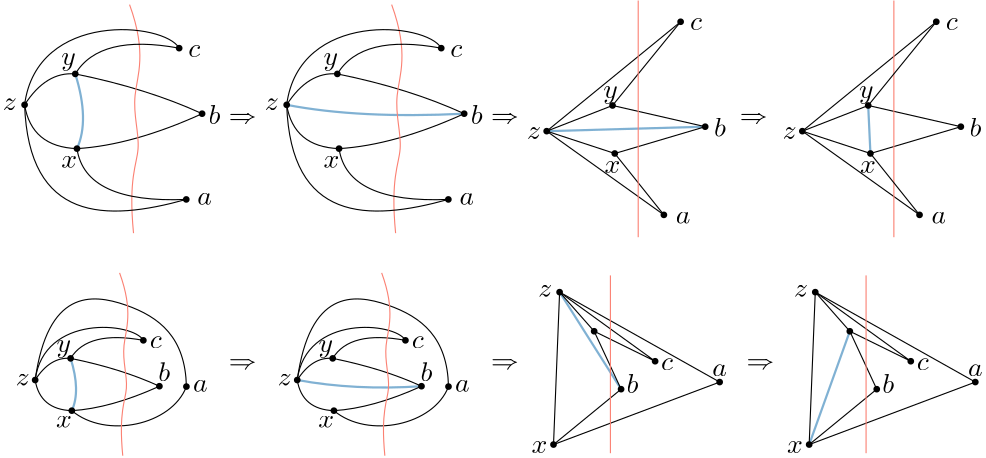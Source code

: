 <?xml version="1.0"?>
<!DOCTYPE ipe SYSTEM "ipe.dtd">
<ipe version="70206" creator="Ipe 7.2.7">
<info created="D:20180427155132" modified="D:20180920155839"/>
<preamble>%\usepackage{ods-figs}</preamble>
<ipestyle name="basic">
<symbol name="arrow/arc(spx)">
<path stroke="sym-stroke" fill="sym-stroke" pen="sym-pen">
0 0 m
-1 0.333 l
-1 -0.333 l
h
</path>
</symbol>
<symbol name="arrow/farc(spx)">
<path stroke="sym-stroke" fill="white" pen="sym-pen">
0 0 m
-1 0.333 l
-1 -0.333 l
h
</path>
</symbol>
<symbol name="arrow/ptarc(spx)">
<path stroke="sym-stroke" fill="sym-stroke" pen="sym-pen">
0 0 m
-1 0.333 l
-0.8 0 l
-1 -0.333 l
h
</path>
</symbol>
<symbol name="arrow/fptarc(spx)">
<path stroke="sym-stroke" fill="white" pen="sym-pen">
0 0 m
-1 0.333 l
-0.8 0 l
-1 -0.333 l
h
</path>
</symbol>
<symbol name="mark/circle(sx)" transformations="translations">
<path fill="sym-stroke">
0.6 0 0 0.6 0 0 e
0.4 0 0 0.4 0 0 e
</path>
</symbol>
<symbol name="mark/disk(sx)" transformations="translations">
<path fill="sym-stroke">
0.6 0 0 0.6 0 0 e
</path>
</symbol>
<symbol name="mark/fdisk(sfx)" transformations="translations">
<group>
<path fill="sym-fill">
0.5 0 0 0.5 0 0 e
</path>
<path fill="sym-stroke" fillrule="eofill">
0.6 0 0 0.6 0 0 e
0.4 0 0 0.4 0 0 e
</path>
</group>
</symbol>
<symbol name="mark/box(sx)" transformations="translations">
<path fill="sym-stroke" fillrule="eofill">
-0.6 -0.6 m
0.6 -0.6 l
0.6 0.6 l
-0.6 0.6 l
h
-0.4 -0.4 m
0.4 -0.4 l
0.4 0.4 l
-0.4 0.4 l
h
</path>
</symbol>
<symbol name="mark/square(sx)" transformations="translations">
<path fill="sym-stroke">
-0.6 -0.6 m
0.6 -0.6 l
0.6 0.6 l
-0.6 0.6 l
h
</path>
</symbol>
<symbol name="mark/fsquare(sfx)" transformations="translations">
<group>
<path fill="sym-fill">
-0.5 -0.5 m
0.5 -0.5 l
0.5 0.5 l
-0.5 0.5 l
h
</path>
<path fill="sym-stroke" fillrule="eofill">
-0.6 -0.6 m
0.6 -0.6 l
0.6 0.6 l
-0.6 0.6 l
h
-0.4 -0.4 m
0.4 -0.4 l
0.4 0.4 l
-0.4 0.4 l
h
</path>
</group>
</symbol>
<symbol name="mark/cross(sx)" transformations="translations">
<group>
<path fill="sym-stroke">
-0.43 -0.57 m
0.57 0.43 l
0.43 0.57 l
-0.57 -0.43 l
h
</path>
<path fill="sym-stroke">
-0.43 0.57 m
0.57 -0.43 l
0.43 -0.57 l
-0.57 0.43 l
h
</path>
</group>
</symbol>
<symbol name="arrow/fnormal(spx)">
<path stroke="sym-stroke" fill="white" pen="sym-pen">
0 0 m
-1 0.333 l
-1 -0.333 l
h
</path>
</symbol>
<symbol name="arrow/pointed(spx)">
<path stroke="sym-stroke" fill="sym-stroke" pen="sym-pen">
0 0 m
-1 0.333 l
-0.8 0 l
-1 -0.333 l
h
</path>
</symbol>
<symbol name="arrow/fpointed(spx)">
<path stroke="sym-stroke" fill="white" pen="sym-pen">
0 0 m
-1 0.333 l
-0.8 0 l
-1 -0.333 l
h
</path>
</symbol>
<symbol name="arrow/linear(spx)">
<path stroke="sym-stroke" pen="sym-pen">
-1 0.333 m
0 0 l
-1 -0.333 l
</path>
</symbol>
<symbol name="arrow/fdouble(spx)">
<path stroke="sym-stroke" fill="white" pen="sym-pen">
0 0 m
-1 0.333 l
-1 -0.333 l
h
-1 0 m
-2 0.333 l
-2 -0.333 l
h
</path>
</symbol>
<symbol name="arrow/double(spx)">
<path stroke="sym-stroke" fill="sym-stroke" pen="sym-pen">
0 0 m
-1 0.333 l
-1 -0.333 l
h
-1 0 m
-2 0.333 l
-2 -0.333 l
h
</path>
</symbol>
<pen name="heavier" value="0.8"/>
<pen name="fat" value="1.2"/>
<pen name="ultrafat" value="2"/>
<symbolsize name="large" value="5"/>
<symbolsize name="small" value="2"/>
<symbolsize name="tiny" value="1.1"/>
<arrowsize name="large" value="10"/>
<arrowsize name="small" value="5"/>
<arrowsize name="tiny" value="3"/>
<color name="red" value="1 0 0"/>
<color name="green" value="0 1 0"/>
<color name="blue" value="0 0 1"/>
<color name="yellow" value="1 1 0"/>
<color name="orange" value="1 0.647 0"/>
<color name="gold" value="1 0.843 0"/>
<color name="purple" value="0.627 0.125 0.941"/>
<color name="gray" value="0.745"/>
<color name="brown" value="0.647 0.165 0.165"/>
<color name="navy" value="0 0 0.502"/>
<color name="pink" value="1 0.753 0.796"/>
<color name="seagreen" value="0.18 0.545 0.341"/>
<color name="turquoise" value="0.251 0.878 0.816"/>
<color name="violet" value="0.933 0.51 0.933"/>
<color name="darkblue" value="0 0 0.545"/>
<color name="darkcyan" value="0 0.545 0.545"/>
<color name="darkgray" value="0.663"/>
<color name="darkgreen" value="0 0.392 0"/>
<color name="darkmagenta" value="0.545 0 0.545"/>
<color name="darkorange" value="1 0.549 0"/>
<color name="darkred" value="0.545 0 0"/>
<color name="lightblue" value="0.678 0.847 0.902"/>
<color name="lightcyan" value="0.878 1 1"/>
<color name="lightgray" value="0.827"/>
<color name="lightgreen" value="0.565 0.933 0.565"/>
<color name="lightyellow" value="1 1 0.878"/>
<dashstyle name="dashed" value="[4] 0"/>
<dashstyle name="dotted" value="[1 3] 0"/>
<dashstyle name="dash dotted" value="[4 2 1 2] 0"/>
<dashstyle name="dash dot dotted" value="[4 2 1 2 1 2] 0"/>
<textsize name="large" value="\large"/>
<textsize name="small" value="\small"/>
<textsize name="tiny" value="\tiny"/>
<textsize name="Large" value="\Large"/>
<textsize name="LARGE" value="\LARGE"/>
<textsize name="huge" value="\huge"/>
<textsize name="Huge" value="\Huge"/>
<textsize name="footnote" value="\footnotesize"/>
<textstyle name="center" begin="\begin{center}" end="\end{center}"/>
<textstyle name="itemize" begin="\begin{itemize}" end="\end{itemize}"/>
<textstyle name="item" begin="\begin{itemize}\item{}" end="\end{itemize}"/>
<gridsize name="4 pts" value="4"/>
<gridsize name="8 pts (~3 mm)" value="8"/>
<gridsize name="16 pts (~6 mm)" value="16"/>
<gridsize name="32 pts (~12 mm)" value="32"/>
<gridsize name="10 pts (~3.5 mm)" value="10"/>
<gridsize name="20 pts (~7 mm)" value="20"/>
<gridsize name="14 pts (~5 mm)" value="14"/>
<gridsize name="28 pts (~10 mm)" value="28"/>
<gridsize name="56 pts (~20 mm)" value="56"/>
<anglesize name="90 deg" value="90"/>
<anglesize name="60 deg" value="60"/>
<anglesize name="45 deg" value="45"/>
<anglesize name="30 deg" value="30"/>
<anglesize name="22.5 deg" value="22.5"/>
<opacity name="10%" value="0.1"/>
<opacity name="30%" value="0.3"/>
<opacity name="50%" value="0.5"/>
<opacity name="75%" value="0.75"/>
<tiling name="falling" angle="-60" step="4" width="1"/>
<tiling name="rising" angle="30" step="4" width="1"/>
</ipestyle>
<ipestyle name="brew">
<color name="aliceblue" value="0.941 0.973 1"/>
<color name="brew1" value="0.552 0.827 0.78"/>
<color name="brew2" value="1 1 0.701"/>
<color name="brew3" value="0.745 0.729 0.854"/>
<color name="brew4" value="0.984 0.501 0.447"/>
<color name="brew5" value="0.501 0.694 0.827"/>
<color name="brew6" value="0.992 0.705 0.384"/>
<color name="brew7" value="0.701 0.87 0.411"/>
<color name="brew8" value="0.988 0.803 0.898"/>
</ipestyle>
<page>
<layer name="alpha"/>
<view layers="alpha" active="alpha"/>
<group layer="alpha" matrix="1 0 0 1 0.661239 0">
<group>
<text matrix="1 0 0 1 21.6619 8.33037" transformations="translations" pos="204.809 749.111" stroke="black" type="label" halign="center" valign="center" style="math">\Rightarrow</text>
<text matrix="1 0 0 1 21.6619 -80.0165" transformations="translations" pos="204.809 749.111" stroke="black" type="label" halign="center" valign="center" style="math">\Rightarrow</text>
</group>
</group>
<group matrix="1 0 0 1 2.64083 0">
<text matrix="1 0 0 1 114.032 8.33037" transformations="translations" pos="204.809 749.111" stroke="black" type="label" halign="center" valign="center" style="math">\Rightarrow</text>
<text matrix="1 0 0 1 114.032 -80.0165" transformations="translations" pos="204.809 749.111" stroke="black" type="label" halign="center" valign="center" style="math">\Rightarrow</text>
</group>
<group matrix="1 0 0 1 2.85611 0">
<text matrix="1 0 0 1 203.392 8.33037" transformations="translations" pos="204.809 749.111" stroke="black" type="label" halign="center" valign="center" style="math">\Rightarrow</text>
<text matrix="1 0 0 1 205.854 -80.0165" transformations="translations" pos="204.809 749.111" stroke="black" type="label" halign="center" valign="center" style="math">\Rightarrow</text>
</group>
<path matrix="1 0 0 1 2.85661 -4.80094" stroke="brew5" pen="heavier">
164.619 751.533 m
169.256 761.734
164.001 778.426 c
</path>
<use matrix="1 0 0 1 2.85661 -4.80094" name="mark/disk(sx)" pos="164.619 751.533" size="small" stroke="black"/>
<use matrix="1 0 0 1 2.85661 -4.80094" name="mark/disk(sx)" pos="164.001 778.426" size="small" stroke="black"/>
<use matrix="1 0 0 1 2.85661 -4.80094" name="mark/disk(sx)" pos="145.763 767.298" size="small" stroke="black"/>
<use matrix="0.635961 0 0 0.635961 66.9362 271.534" name="mark/disk(sx)" pos="228.917 766.989" size="small" stroke="black"/>
<use matrix="0.635961 0 0 0.635961 66.9362 271.534" name="mark/disk(sx)" pos="215.933 804.083" size="small" stroke="black"/>
<use matrix="0.635961 0 0 0.635961 66.9362 271.534" name="mark/disk(sx)" pos="219.952 718.457" size="small" stroke="black"/>
<path matrix="1 0 0 1 2.85661 -4.80094" stroke="black">
145.763 767.298 m
148.236 752.151
164.619 751.533 c
</path>
<path matrix="1 0 0 1 2.85661 -4.80094" stroke="black">
164.001 778.426 m
153.491 779.354
145.763 767.298 c
</path>
<path matrix="1 0 0 1 2.85661 -4.80094" stroke="black">
164.001 778.426 m
189.967 773.171
209.662 764.109 c
</path>
<path matrix="1 0 0 1 2.85661 -4.80094" stroke="black">
209.662 764.109 m
184.712 752.769
164.619 751.533 c
</path>
<text matrix="1 0 0 1 2.85661 1.19906" transformations="translations" pos="164.671 742.963" stroke="black" type="label" halign="right" valign="top" style="math">x</text>
<text matrix="1 0 0 1 -2.14339 -5.80094" transformations="translations" pos="169.243 782.655" stroke="black" type="label" halign="right" valign="baseline" style="math">y</text>
<text matrix="1 0 0 1 5.85661 -10.8009" transformations="translations" pos="139.978 773.51" stroke="black" type="label" halign="right" valign="center" style="math">z</text>
<text matrix="1 0 0 1 -2.14339 -4.80094" transformations="translations" pos="216.983 763.815" stroke="black" type="label" valign="center" style="math">b</text>
<text matrix="1 0 0 1 -6.16711 -35.1646" transformations="translations" pos="216.983 763.815" stroke="black" type="label" valign="center" style="math">a</text>
<text matrix="1 0 0 1 -9.45949 18.0627" transformations="translations" pos="216.983 763.815" stroke="black" type="label" valign="center" style="math">c</text>
<path matrix="1 0 0 1 2.85661 -4.80094" stroke="brew4">
183.547 803.379 m
189.967 785.783
182.596 770.089
189.254 750.591
183.072 740.842
184.974 721.105 c
</path>
<path matrix="1 0 0 1 2.85661 0" stroke="black">
164.619 746.732 m
167.544 726.918
203.96 728.445 c
</path>
<path matrix="1 0 0 1 2.85661 0" stroke="black">
145.763 762.497 m
147.241 720.333
174.861 720.333
203.96 728.445 c
</path>
<path matrix="1 0 0 1 2.85661 0" stroke="black">
164.001 773.625 m
172.849 788.193
201.405 782.899 c
</path>
<path matrix="1 0 0 1 2.85661 0" stroke="black">
145.763 762.497 m
150.168 796.607
196.262 792.217
201.405 782.899 c
</path>
<path matrix="1 0 0 1 -0.0324194 -0.00030957" stroke="brew5" pen="heavier">
246.803 663.431 m
267.597 659.606
291.532 661.199 c
</path>
<use matrix="0.7 0 0 0.7 144.737 126.323" name="mark/disk(sx)" pos="164.619 751.533" size="small" stroke="black"/>
<use matrix="0.7 0 0 0.7 144.737 126.323" name="mark/disk(sx)" pos="164.001 778.426" size="small" stroke="black"/>
<use matrix="0.7 0 0 0.7 144.737 126.323" name="mark/disk(sx)" pos="145.763 767.298" size="small" stroke="black"/>
<use matrix="0.445173 0 0 0.445173 189.592 319.758" name="mark/disk(sx)" pos="228.917 766.989" size="small" stroke="black"/>
<use matrix="0.445173 0 0 0.445173 189.592 319.758" name="mark/disk(sx)" pos="215.933 804.083" size="small" stroke="black"/>
<path matrix="0.7 0 0 0.7 144.737 126.323" stroke="black">
145.763 767.298 m
148.236 752.151
164.619 751.533 c
</path>
<path matrix="0.7 0 0 0.7 144.737 126.323" stroke="black">
164.001 778.426 m
153.491 779.354
145.763 767.298 c
</path>
<path matrix="0.7 0 0 0.7 144.737 126.323" stroke="black">
164.001 778.426 m
189.967 773.171
209.662 764.109 c
</path>
<path matrix="0.7 0 0 0.7 144.737 126.323" stroke="black">
209.662 764.109 m
184.712 752.769
164.619 751.533 c
</path>
<text matrix="0.7 0 0 0.7 144.737 130.523" transformations="translations" pos="164.671 742.963" stroke="black" type="label" halign="right" valign="top" style="math">x</text>
<text matrix="0.7 0 0 0.7 141.237 125.623" transformations="translations" pos="169.243 782.655" stroke="black" type="label" halign="right" valign="baseline" style="math">y</text>
<text matrix="0.7 0 0 0.7 146.837 122.123" transformations="translations" pos="139.978 773.51" stroke="black" type="label" halign="right" valign="center" style="math">z</text>
<text matrix="0.7 0 0 0.7 139.237 128.323" transformations="translations" pos="216.983 763.815" stroke="black" type="label" valign="bottom" style="math">b</text>
<text matrix="0.7 0 0 0.7 136.115 142.328" transformations="translations" pos="216.983 763.815" stroke="black" type="label" valign="center" style="math">c</text>
<path matrix="0.7 0 0 0.7 144.737 129.684" stroke="black">
164.001 773.625 m
172.849 788.193
201.405 782.899 c
</path>
<path matrix="0.7 0 0 0.7 144.737 129.684" stroke="black">
145.763 762.497 m
150.168 796.607
196.262 792.217
201.405 782.899 c
</path>
<path matrix="1 0 0 1 82.8265 18.6565" stroke="black">
177.143 633.739 m
189.494 623.39
213.089 628.511
218.394 642.413 c
</path>
<path matrix="1 0 0 1 82.8265 18.6565" stroke="black">
163.944 644.775 m
168.459 677.166
199.737 674.971
218.028 659.972
218.394 642.413 c
</path>
<use matrix="1 0 0 1 82.8265 18.6565" name="mark/disk(sx)" pos="218.394 642.413" size="small" stroke="black"/>
<text matrix="1 0 0 1 82.8265 23.6565" transformations="translations" pos="220.772 637.657" stroke="black" type="label" valign="center" style="math">a</text>
<path matrix="0.8 0 0 0.8 130.327 59.301" stroke="brew4">
183.547 803.379 m
189.967 785.783
182.596 770.089
189.254 750.591
183.072 740.842
184.974 721.105 c
</path>
<path matrix="1 0 0 1 -10.7474 -1.70903" stroke="brew5" pen="heavier">
253.717 764.206 m
279.85 759.151
317.616 761.017 c
</path>
<use matrix="1 0 0 1 97.2066 -4.80063" name="mark/disk(sx)" pos="164.619 751.533" size="small" stroke="black"/>
<use matrix="1 0 0 1 97.2066 -4.80063" name="mark/disk(sx)" pos="164.001 778.426" size="small" stroke="black"/>
<use matrix="1 0 0 1 97.2066 -4.80063" name="mark/disk(sx)" pos="145.763 767.298" size="small" stroke="black"/>
<use matrix="0.635961 0 0 0.635961 161.287 271.534" name="mark/disk(sx)" pos="228.917 766.989" size="small" stroke="black"/>
<use matrix="0.635961 0 0 0.635961 161.287 271.534" name="mark/disk(sx)" pos="215.933 804.083" size="small" stroke="black"/>
<use matrix="0.635961 0 0 0.635961 161.287 271.534" name="mark/disk(sx)" pos="219.952 718.457" size="small" stroke="black"/>
<path matrix="1 0 0 1 97.2066 -4.80063" stroke="black">
145.763 767.298 m
148.236 752.151
164.619 751.533 c
</path>
<path matrix="1 0 0 1 97.2066 -4.80063" stroke="black">
164.001 778.426 m
153.491 779.354
145.763 767.298 c
</path>
<path matrix="1 0 0 1 97.2066 -4.80063" stroke="black">
164.001 778.426 m
189.967 773.171
209.662 764.109 c
</path>
<path matrix="1 0 0 1 97.2066 -4.80063" stroke="black">
209.662 764.109 m
184.712 752.769
164.619 751.533 c
</path>
<text matrix="1 0 0 1 100.207 -10.8006" transformations="translations" pos="139.978 773.51" stroke="black" type="label" halign="right" valign="center" style="math">z</text>
<text matrix="1 0 0 1 92.2066 -4.80063" transformations="translations" pos="216.983 763.815" stroke="black" type="label" valign="center" style="math">b</text>
<text matrix="1 0 0 1 88.1833 -35.1643" transformations="translations" pos="216.983 763.815" stroke="black" type="label" valign="center" style="math">a</text>
<text matrix="1 0 0 1 84.891 18.063" transformations="translations" pos="216.983 763.815" stroke="black" type="label" valign="center" style="math">c</text>
<path matrix="1 0 0 1 97.2066 -4.80063" stroke="brew4">
183.547 803.379 m
189.967 785.783
182.596 770.089
189.254 750.591
183.072 740.842
184.974 721.105 c
</path>
<text matrix="1 0 0 1 97.2066 1.19943" transformations="translations" pos="164.671 742.963" stroke="black" type="label" halign="right" valign="top" style="math">x</text>
<text matrix="1 0 0 1 92.2066 -5.80057" transformations="translations" pos="169.243 782.655" stroke="black" type="label" halign="right" valign="baseline" style="math">y</text>
<path matrix="1 0 0 1 97.2066 0.00039876" stroke="black">
164.619 746.732 m
167.544 726.918
203.96 728.445 c
</path>
<path matrix="1 0 0 1 97.2066 0.00039876" stroke="black">
145.763 762.497 m
147.241 720.333
174.861 720.333
203.96 728.445 c
</path>
<path matrix="1 0 0 1 97.2066 0.00039876" stroke="black">
164.001 773.625 m
172.849 788.193
201.405 782.899 c
</path>
<path matrix="1 0 0 1 97.2066 0.00039876" stroke="black">
145.763 762.497 m
150.168 796.607
196.262 792.217
201.405 782.899 c
</path>
<path matrix="1 0 0 1 -39.3654 -0.00005962" stroke="brew5" pen="heavier">
375.932 753.021 m
432.996 754.628 l
</path>
<path matrix="1 0 0 1 2.85621 0" stroke="black">
357.42 762.264 m
381.933 792.403 l
</path>
<path matrix="1 0 0 1 2.85621 0" stroke="black">
358.223 744.984 m
375.905 722.882 l
</path>
<path matrix="1 0 0 1 -39.3654 -0.00005962" stroke="black">
375.932 753.021 m
424.155 792.403 l
</path>
<path matrix="1 0 0 1 -39.3654 -0.00005962" stroke="black">
375.932 753.021 m
418.127 722.882 l
</path>
<path matrix="1 0 0 1 -39.3654 -0.00005962" stroke="black">
375.932 753.021 m
399.642 762.264 l
</path>
<path matrix="1 0 0 1 -39.3654 -0.00005962" stroke="black">
399.642 762.264 m
432.996 754.628 l
</path>
<path matrix="1 0 0 1 -39.3654 -0.00005962" stroke="black">
432.996 754.628 m
400.445 744.984 l
</path>
<path matrix="1 0 0 1 -39.3654 -0.00005962" stroke="black">
400.445 744.984 m
375.932 753.021 l
</path>
<use matrix="1 0 0 1 -39.3654 -0.00005962" name="mark/disk(sx)" pos="375.932 753.021" size="small" stroke="black"/>
<use matrix="1 0 0 1 -39.3654 -0.00005962" name="mark/disk(sx)" pos="400.445 744.984" size="small" stroke="black"/>
<use matrix="1 0 0 1 -39.3654 -0.00005962" name="mark/disk(sx)" pos="399.642 762.264" size="small" stroke="black"/>
<use matrix="1 0 0 1 -39.3654 -0.00005962" name="mark/disk(sx)" pos="424.155 792.403" size="small" stroke="black"/>
<use matrix="1 0 0 1 -39.3654 -0.00005962" name="mark/disk(sx)" pos="418.127 722.882" size="small" stroke="black"/>
<text matrix="1 0 0 1 171.203 27.8092" transformations="translations" pos="216.983 763.815" stroke="black" type="label" valign="center" style="math">c</text>
<text matrix="1 0 0 1 179.781 -9.27466" transformations="translations" pos="216.983 763.815" stroke="black" type="label" valign="center" style="math">b</text>
<text matrix="1 0 0 1 166.057 -41.8947" transformations="translations" pos="216.983 763.815" stroke="black" type="label" valign="center" style="math">a</text>
<text matrix="1 0 0 1 198.388 -0.699362" transformations="translations" pos="164.671 742.963" stroke="black" type="label" halign="right" valign="top" style="math">x</text>
<text matrix="1 0 0 1 192.976 -17.7451" transformations="translations" pos="169.243 782.655" stroke="black" type="label" halign="right" valign="baseline" style="math">y</text>
<text matrix="1 0 0 1 194.556 -21.1477" transformations="translations" pos="139.978 773.51" stroke="black" type="label" halign="right" valign="center" style="math">z</text>
<path matrix="1 0 0 1 -39.3654 -0.00005962" stroke="brew4">
408.884 800.038 m
408.884 714.845 l
</path>
<use matrix="1 0 0 1 2.85621 0" name="mark/disk(sx)" pos="390.774 754.628" size="small" stroke="black"/>
<path matrix="1 0 0 1 4.15099 0.708918" stroke="brew5" pen="heavier">
441.546 680.275 m
426.913 639.486 l
</path>
<path matrix="1 0 0 1 96.5212 -0.022956" stroke="black">
336.738 695.091 m
394.355 662.716 l
</path>
<path matrix="1 0 0 1 96.5212 -0.022956" stroke="black">
394.355 662.716 m
334.543 640.218 l
</path>
<path matrix="1 0 0 1 96.5212 -0.022956" stroke="black">
334.543 640.218 m
336.738 695.091 l
</path>
<use matrix="1 0 0 1 96.5212 -0.022956" name="mark/disk(sx)" pos="334.543 640.218" size="small" stroke="black"/>
<use matrix="1 0 0 1 96.5212 -0.022956" name="mark/disk(sx)" pos="394.355 662.716" size="small" stroke="black"/>
<use matrix="1 0 0 1 96.5212 -0.022956" name="mark/disk(sx)" pos="336.738 695.091" size="small" stroke="black"/>
<path matrix="1 0 0 1 96.5212 -0.022956" stroke="black">
336.738 695.091 m
371.125 670.215 l
349.176 681.007 l
358.87 660.155 l
334.543 640.218 l
</path>
<use matrix="1 0 0 1 96.5212 -0.022956" name="mark/disk(sx)" pos="358.87 660.155" size="small" stroke="black"/>
<use matrix="1 0 0 1 96.5212 -0.022956" name="mark/disk(sx)" pos="349.176 681.007" size="small" stroke="black"/>
<use matrix="1 0 0 1 96.5212 -0.022956" name="mark/disk(sx)" pos="371.125 670.215" size="small" stroke="black"/>
<path matrix="1 0 0 1 96.5212 -0.022956" stroke="black">
336.738 695.091 m
349.176 681.007 l
</path>
<path matrix="1 0 0 1 96.5212 -0.022956" stroke="brew4">
355.029 701.127 m
355.029 637.108 l
</path>
<text matrix="0.7 0 0 0.7 313.54 121.354" transformations="translations" pos="164.671 742.963" stroke="black" type="label" halign="right" valign="top" style="math">x</text>
<text matrix="0.7 0 0 0.7 332.651 154.11" transformations="translations" pos="139.978 773.51" stroke="black" type="label" halign="right" valign="center" style="math">z</text>
<text matrix="0.7 0 0 0.7 317.905 136.611" transformations="translations" pos="216.983 763.815" stroke="black" type="label" valign="top" style="math">c</text>
<text matrix="0.7 0 0 0.7 305.479 124.093" transformations="translations" pos="216.983 763.815" stroke="black" type="label" valign="bottom" style="math">b</text>
<text matrix="1 0 0 1 98.5212 -5.02295" transformations="translations" pos="392.343 669.849" stroke="black" type="label" halign="center" valign="baseline" style="math">a</text>
<path matrix="1 0 0 1 -45.7831 0" stroke="brew5" pen="heavier">
498.097 762.264 m
498.9 744.984 l
</path>
<path matrix="1 0 0 1 52.6717 -0.00012695" stroke="black">
375.932 753.021 m
424.155 792.403 l
</path>
<path matrix="1 0 0 1 52.6717 -0.00012695" stroke="black">
375.932 753.021 m
418.127 722.882 l
</path>
<path matrix="1 0 0 1 52.6717 -0.00012695" stroke="black">
375.932 753.021 m
399.642 762.264 l
</path>
<path matrix="1 0 0 1 52.6717 -0.00012695" stroke="black">
399.642 762.264 m
432.996 754.628 l
</path>
<path matrix="1 0 0 1 52.6717 -0.00012695" stroke="black">
432.996 754.628 m
400.445 744.984 l
</path>
<path matrix="1 0 0 1 52.6717 -0.00012695" stroke="black">
400.445 744.984 m
375.932 753.021 l
</path>
<use matrix="1 0 0 1 52.6717 -0.00012695" name="mark/disk(sx)" pos="375.932 753.021" size="small" stroke="black"/>
<use matrix="1 0 0 1 52.6717 -0.00012695" name="mark/disk(sx)" pos="400.445 744.984" size="small" stroke="black"/>
<use matrix="1 0 0 1 52.6717 -0.00012695" name="mark/disk(sx)" pos="399.642 762.264" size="small" stroke="black"/>
<use matrix="1 0 0 1 52.6717 -0.00012695" name="mark/disk(sx)" pos="424.155 792.403" size="small" stroke="black"/>
<use matrix="1 0 0 1 52.6717 -0.00012695" name="mark/disk(sx)" pos="418.127 722.882" size="small" stroke="black"/>
<text matrix="1 0 0 1 263.241 27.8092" transformations="translations" pos="216.983 763.815" stroke="black" type="label" valign="center" style="math">c</text>
<text matrix="1 0 0 1 271.819 -9.27473" transformations="translations" pos="216.983 763.815" stroke="black" type="label" valign="center" style="math">b</text>
<text matrix="1 0 0 1 258.095 -41.8947" transformations="translations" pos="216.983 763.815" stroke="black" type="label" valign="center" style="math">a</text>
<text matrix="1 0 0 1 290.426 -0.699429" transformations="translations" pos="164.671 742.963" stroke="black" type="label" halign="right" valign="top" style="math">x</text>
<text matrix="1 0 0 1 285.014 -17.7451" transformations="translations" pos="169.243 782.655" stroke="black" type="label" halign="right" valign="baseline" style="math">y</text>
<text matrix="1 0 0 1 286.594 -21.1477" transformations="translations" pos="139.978 773.51" stroke="black" type="label" halign="right" valign="center" style="math">z</text>
<path matrix="1 0 0 1 52.6717 -0.00012695" stroke="brew4">
408.884 800.038 m
408.884 714.845 l
</path>
<path matrix="1 0 0 1 5.31856 0" stroke="black">
447.798 744.984 m
465.48 722.882 l
</path>
<path matrix="1 0 0 1 5.31856 0" stroke="black">
446.995 762.264 m
471.508 792.403 l
</path>
<use matrix="1 0 0 1 5.31856 0" name="mark/disk(sx)" pos="480.349 754.628" size="small" stroke="black"/>
<path matrix="0.7 0 0 0.7 50.3863 126.322" stroke="brew5" pen="heavier">
164.619 751.533 m
169.256 761.734
164.001 778.426 c
</path>
<use matrix="0.7 0 0 0.7 50.3863 126.322" name="mark/disk(sx)" pos="164.619 751.533" size="small" stroke="black"/>
<use matrix="0.7 0 0 0.7 50.3863 126.322" name="mark/disk(sx)" pos="164.001 778.426" size="small" stroke="black"/>
<use matrix="0.7 0 0 0.7 50.3863 126.322" name="mark/disk(sx)" pos="145.763 767.298" size="small" stroke="black"/>
<use matrix="0.445173 0 0 0.445173 95.242 319.757" name="mark/disk(sx)" pos="228.917 766.989" size="small" stroke="black"/>
<use matrix="0.445173 0 0 0.445173 95.242 319.757" name="mark/disk(sx)" pos="215.933 804.083" size="small" stroke="black"/>
<path matrix="0.7 0 0 0.7 50.3863 126.322" stroke="black">
145.763 767.298 m
148.236 752.151
164.619 751.533 c
</path>
<path matrix="0.7 0 0 0.7 50.3863 126.322" stroke="black">
164.001 778.426 m
153.491 779.354
145.763 767.298 c
</path>
<path matrix="0.7 0 0 0.7 50.3863 126.322" stroke="black">
164.001 778.426 m
189.967 773.171
209.662 764.109 c
</path>
<path matrix="0.7 0 0 0.7 50.3863 126.322" stroke="black">
209.662 764.109 m
184.712 752.769
164.619 751.533 c
</path>
<text matrix="0.7 0 0 0.7 50.3863 130.522" transformations="translations" pos="164.671 742.963" stroke="black" type="label" halign="right" valign="top" style="math">x</text>
<text matrix="0.7 0 0 0.7 46.8863 125.622" transformations="translations" pos="169.243 782.655" stroke="black" type="label" halign="right" valign="baseline" style="math">y</text>
<text matrix="0.7 0 0 0.7 52.4863 122.122" transformations="translations" pos="139.978 773.51" stroke="black" type="label" halign="right" valign="center" style="math">z</text>
<text matrix="0.7 0 0 0.7 44.8863 128.322" transformations="translations" pos="216.983 763.815" stroke="black" type="label" valign="bottom" style="math">b</text>
<text matrix="0.7 0 0 0.7 41.765 142.327" transformations="translations" pos="216.983 763.815" stroke="black" type="label" valign="center" style="math">c</text>
<path matrix="0.7 0 0 0.7 50.3863 129.683" stroke="black">
164.001 773.625 m
172.849 788.193
201.405 782.899 c
</path>
<path matrix="0.7 0 0 0.7 50.3863 129.683" stroke="black">
145.763 762.497 m
150.168 796.607
196.262 792.217
201.405 782.899 c
</path>
<path matrix="1 0 0 1 -11.5234 18.6565" stroke="black">
177.143 633.739 m
189.494 623.39
213.089 628.511
218.394 642.413 c
</path>
<path matrix="1 0 0 1 -11.5234 18.6565" stroke="black">
163.944 644.775 m
168.459 677.166
199.737 674.971
218.028 659.972
218.394 642.413 c
</path>
<use matrix="1 0 0 1 -11.5234 18.6565" name="mark/disk(sx)" pos="218.394 642.413" size="small" stroke="black"/>
<path matrix="0.8 0 0 0.8 35.9763 59.301" stroke="brew4">
183.547 803.379 m
189.967 785.783
182.596 770.089
189.254 750.591
183.072 740.842
184.974 721.105 c
</path>
<text matrix="1 0 0 1 -11.5237 23.6561" transformations="translations" pos="220.772 637.657" stroke="black" type="label" valign="center" style="math">a</text>
<path matrix="1 0 0 1 4.48431 -0.0232768" stroke="brew5" pen="heavier">
336.738 695.091 m
358.87 660.155 l
</path>
<path matrix="1 0 0 1 4.48431 -0.0232768" stroke="black">
336.738 695.091 m
394.355 662.716 l
</path>
<path matrix="1 0 0 1 4.48431 -0.0232768" stroke="black">
394.355 662.716 m
334.543 640.218 l
</path>
<path matrix="1 0 0 1 4.48431 -0.0232768" stroke="black">
334.543 640.218 m
336.738 695.091 l
</path>
<use matrix="1 0 0 1 4.48431 -0.0232768" name="mark/disk(sx)" pos="334.543 640.218" size="small" stroke="black"/>
<use matrix="1 0 0 1 4.48431 -0.0232768" name="mark/disk(sx)" pos="394.355 662.716" size="small" stroke="black"/>
<use matrix="1 0 0 1 4.48431 -0.0232768" name="mark/disk(sx)" pos="336.738 695.091" size="small" stroke="black"/>
<path matrix="1 0 0 1 4.48431 -0.0232768" stroke="black">
336.738 695.091 m
371.125 670.215 l
349.176 681.007 l
358.87 660.155 l
334.543 640.218 l
</path>
<use matrix="1 0 0 1 4.48431 -0.0232768" name="mark/disk(sx)" pos="358.87 660.155" size="small" stroke="black"/>
<use matrix="1 0 0 1 4.48431 -0.0232768" name="mark/disk(sx)" pos="349.176 681.007" size="small" stroke="black"/>
<use matrix="1 0 0 1 4.48431 -0.0232768" name="mark/disk(sx)" pos="371.125 670.215" size="small" stroke="black"/>
<path matrix="1 0 0 1 4.48431 -0.0232768" stroke="black">
336.738 695.091 m
349.176 681.007 l
</path>
<path matrix="1 0 0 1 4.48431 -0.0232768" stroke="brew4">
355.029 701.127 m
355.029 637.108 l
</path>
<text matrix="0.7 0 0 0.7 221.503 121.354" transformations="translations" pos="164.671 742.963" stroke="black" type="label" halign="right" valign="top" style="math">x</text>
<text matrix="0.7 0 0 0.7 240.614 154.11" transformations="translations" pos="139.978 773.51" stroke="black" type="label" halign="right" valign="center" style="math">z</text>
<text matrix="0.7 0 0 0.7 225.868 136.611" transformations="translations" pos="216.983 763.815" stroke="black" type="label" valign="top" style="math">c</text>
<text matrix="0.7 0 0 0.7 213.442 124.093" transformations="translations" pos="216.983 763.815" stroke="black" type="label" valign="bottom" style="math">b</text>
<text matrix="1 0 0 1 6.48431 -5.02328" transformations="translations" pos="392.343 669.849" stroke="black" type="label" halign="center" valign="baseline" style="math">a</text>
</page>
</ipe>
